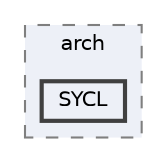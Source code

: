 digraph "nuli-avionics-flight-software/platformio_nuli_avionics_flight_software/include/Eigen/src/Core/arch/SYCL"
{
 // LATEX_PDF_SIZE
  bgcolor="transparent";
  edge [fontname=Helvetica,fontsize=10,labelfontname=Helvetica,labelfontsize=10];
  node [fontname=Helvetica,fontsize=10,shape=box,height=0.2,width=0.4];
  compound=true
  subgraph clusterdir_bd19d053d7f0455d951dd92572a22148 {
    graph [ bgcolor="#edf0f7", pencolor="grey50", label="arch", fontname=Helvetica,fontsize=10 style="filled,dashed", URL="dir_bd19d053d7f0455d951dd92572a22148.html",tooltip=""]
  dir_4954be50b79d8491811a95cba96912da [label="SYCL", fillcolor="#edf0f7", color="grey25", style="filled,bold", URL="dir_4954be50b79d8491811a95cba96912da.html",tooltip=""];
  }
}
